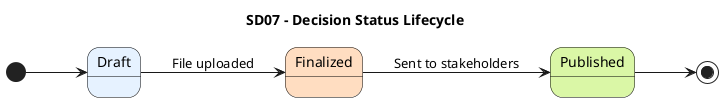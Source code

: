 @startuml
title SD07 - Decision Status Lifecycle

left to right direction

skinparam state {
  BackgroundColor<<initial>> #E6F2FF
  BackgroundColor<<processing>> #FFDDC1
  BackgroundColor<<final>> #DAF7A6
  BorderColor Black
  FontColor Black
  FontSize 14
  FontName "Segoe UI"
  Shadowing false
  RoundCorner 20
}

state "Draft" as DRAFT <<initial>>
state "Finalized" as FINALIZED <<processing>>
state "Published" as PUBLISHED <<final>>

[*] --> DRAFT
DRAFT --> FINALIZED : File uploaded
FINALIZED --> PUBLISHED : Sent to stakeholders
PUBLISHED --> [*]
@enduml